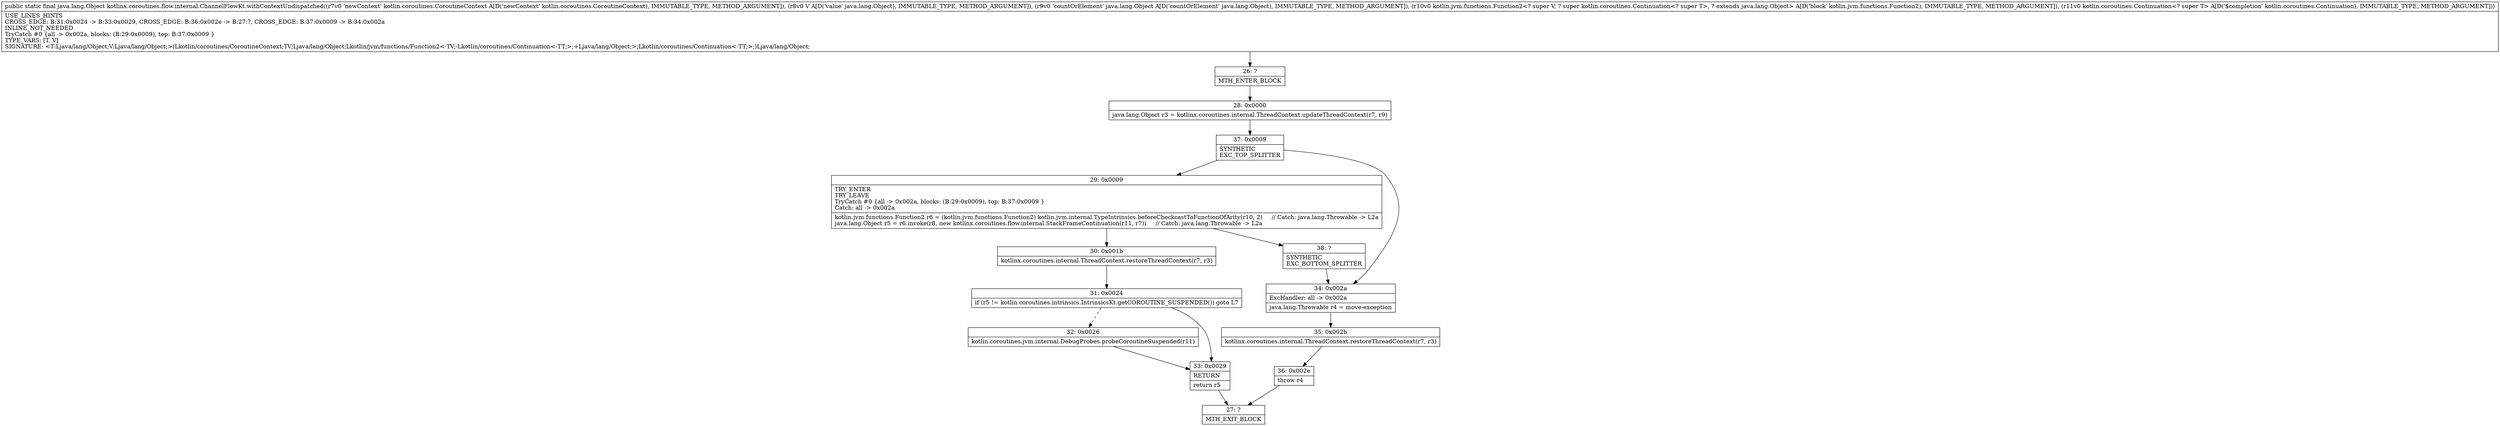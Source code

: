 digraph "CFG forkotlinx.coroutines.flow.internal.ChannelFlowKt.withContextUndispatched(Lkotlin\/coroutines\/CoroutineContext;Ljava\/lang\/Object;Ljava\/lang\/Object;Lkotlin\/jvm\/functions\/Function2;Lkotlin\/coroutines\/Continuation;)Ljava\/lang\/Object;" {
Node_26 [shape=record,label="{26\:\ ?|MTH_ENTER_BLOCK\l}"];
Node_28 [shape=record,label="{28\:\ 0x0000|java.lang.Object r3 = kotlinx.coroutines.internal.ThreadContext.updateThreadContext(r7, r9)\l}"];
Node_37 [shape=record,label="{37\:\ 0x0009|SYNTHETIC\lEXC_TOP_SPLITTER\l}"];
Node_29 [shape=record,label="{29\:\ 0x0009|TRY_ENTER\lTRY_LEAVE\lTryCatch #0 \{all \-\> 0x002a, blocks: (B:29:0x0009), top: B:37:0x0009 \}\lCatch: all \-\> 0x002a\l|kotlin.jvm.functions.Function2 r6 = (kotlin.jvm.functions.Function2) kotlin.jvm.internal.TypeIntrinsics.beforeCheckcastToFunctionOfArity(r10, 2)     \/\/ Catch: java.lang.Throwable \-\> L2a\ljava.lang.Object r5 = r6.invoke(r8, new kotlinx.coroutines.flow.internal.StackFrameContinuation(r11, r7))     \/\/ Catch: java.lang.Throwable \-\> L2a\l}"];
Node_30 [shape=record,label="{30\:\ 0x001b|kotlinx.coroutines.internal.ThreadContext.restoreThreadContext(r7, r3)\l}"];
Node_31 [shape=record,label="{31\:\ 0x0024|if (r5 != kotlin.coroutines.intrinsics.IntrinsicsKt.getCOROUTINE_SUSPENDED()) goto L7\l}"];
Node_32 [shape=record,label="{32\:\ 0x0026|kotlin.coroutines.jvm.internal.DebugProbes.probeCoroutineSuspended(r11)\l}"];
Node_33 [shape=record,label="{33\:\ 0x0029|RETURN\l|return r5\l}"];
Node_27 [shape=record,label="{27\:\ ?|MTH_EXIT_BLOCK\l}"];
Node_38 [shape=record,label="{38\:\ ?|SYNTHETIC\lEXC_BOTTOM_SPLITTER\l}"];
Node_34 [shape=record,label="{34\:\ 0x002a|ExcHandler: all \-\> 0x002a\l|java.lang.Throwable r4 = move\-exception\l}"];
Node_35 [shape=record,label="{35\:\ 0x002b|kotlinx.coroutines.internal.ThreadContext.restoreThreadContext(r7, r3)\l}"];
Node_36 [shape=record,label="{36\:\ 0x002e|throw r4\l}"];
MethodNode[shape=record,label="{public static final java.lang.Object kotlinx.coroutines.flow.internal.ChannelFlowKt.withContextUndispatched((r7v0 'newContext' kotlin.coroutines.CoroutineContext A[D('newContext' kotlin.coroutines.CoroutineContext), IMMUTABLE_TYPE, METHOD_ARGUMENT]), (r8v0 V A[D('value' java.lang.Object), IMMUTABLE_TYPE, METHOD_ARGUMENT]), (r9v0 'countOrElement' java.lang.Object A[D('countOrElement' java.lang.Object), IMMUTABLE_TYPE, METHOD_ARGUMENT]), (r10v0 kotlin.jvm.functions.Function2\<? super V, ? super kotlin.coroutines.Continuation\<? super T\>, ? extends java.lang.Object\> A[D('block' kotlin.jvm.functions.Function2), IMMUTABLE_TYPE, METHOD_ARGUMENT]), (r11v0 kotlin.coroutines.Continuation\<? super T\> A[D('$completion' kotlin.coroutines.Continuation), IMMUTABLE_TYPE, METHOD_ARGUMENT]))  | USE_LINES_HINTS\lCROSS_EDGE: B:31:0x0024 \-\> B:33:0x0029, CROSS_EDGE: B:36:0x002e \-\> B:27:?, CROSS_EDGE: B:37:0x0009 \-\> B:34:0x002a\lINLINE_NOT_NEEDED\lTryCatch #0 \{all \-\> 0x002a, blocks: (B:29:0x0009), top: B:37:0x0009 \}\lTYPE_VARS: [T, V]\lSIGNATURE: \<T:Ljava\/lang\/Object;V:Ljava\/lang\/Object;\>(Lkotlin\/coroutines\/CoroutineContext;TV;Ljava\/lang\/Object;Lkotlin\/jvm\/functions\/Function2\<\-TV;\-Lkotlin\/coroutines\/Continuation\<\-TT;\>;+Ljava\/lang\/Object;\>;Lkotlin\/coroutines\/Continuation\<\-TT;\>;)Ljava\/lang\/Object;\l}"];
MethodNode -> Node_26;Node_26 -> Node_28;
Node_28 -> Node_37;
Node_37 -> Node_29;
Node_37 -> Node_34;
Node_29 -> Node_30;
Node_29 -> Node_38;
Node_30 -> Node_31;
Node_31 -> Node_32[style=dashed];
Node_31 -> Node_33;
Node_32 -> Node_33;
Node_33 -> Node_27;
Node_38 -> Node_34;
Node_34 -> Node_35;
Node_35 -> Node_36;
Node_36 -> Node_27;
}

